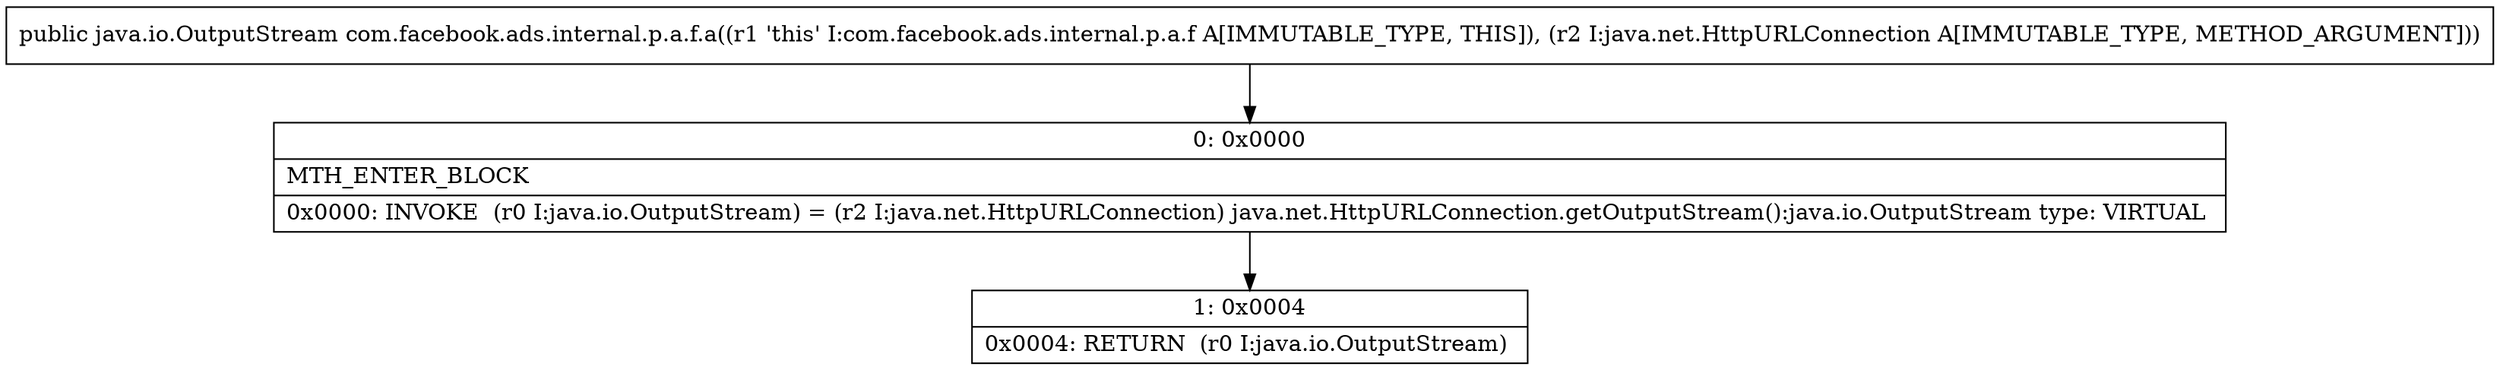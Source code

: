 digraph "CFG forcom.facebook.ads.internal.p.a.f.a(Ljava\/net\/HttpURLConnection;)Ljava\/io\/OutputStream;" {
Node_0 [shape=record,label="{0\:\ 0x0000|MTH_ENTER_BLOCK\l|0x0000: INVOKE  (r0 I:java.io.OutputStream) = (r2 I:java.net.HttpURLConnection) java.net.HttpURLConnection.getOutputStream():java.io.OutputStream type: VIRTUAL \l}"];
Node_1 [shape=record,label="{1\:\ 0x0004|0x0004: RETURN  (r0 I:java.io.OutputStream) \l}"];
MethodNode[shape=record,label="{public java.io.OutputStream com.facebook.ads.internal.p.a.f.a((r1 'this' I:com.facebook.ads.internal.p.a.f A[IMMUTABLE_TYPE, THIS]), (r2 I:java.net.HttpURLConnection A[IMMUTABLE_TYPE, METHOD_ARGUMENT])) }"];
MethodNode -> Node_0;
Node_0 -> Node_1;
}

